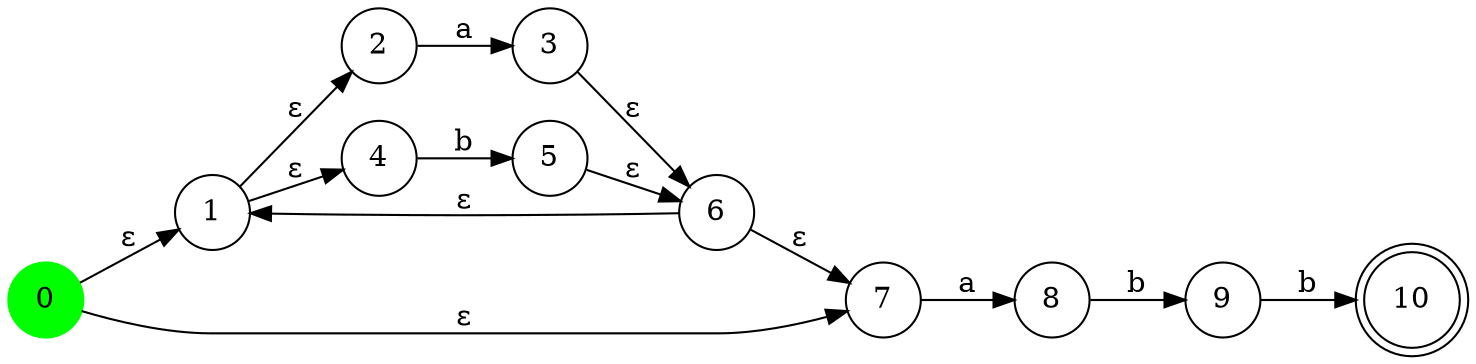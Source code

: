 digraph NFA {
  rankdir=LR;
  node [shape = circle];
  0 [style=filled, color=green];
  10 [shape=doublecircle];
  0 -> 1 [label="ε"];
  0 -> 7 [label="ε"];
  1 -> 2 [label="ε"];
  1 -> 4 [label="ε"];
  2 -> 3 [label="a"];
  4 -> 5 [label="b"];
  3 -> 6 [label="ε"];
  5 -> 6 [label="ε"];
  6 -> 1 [label="ε"];
  6 -> 7 [label="ε"];
  7 -> 8 [label="a"];
  8 -> 9 [label="b"];
  9 -> 10 [label="b"];
}
